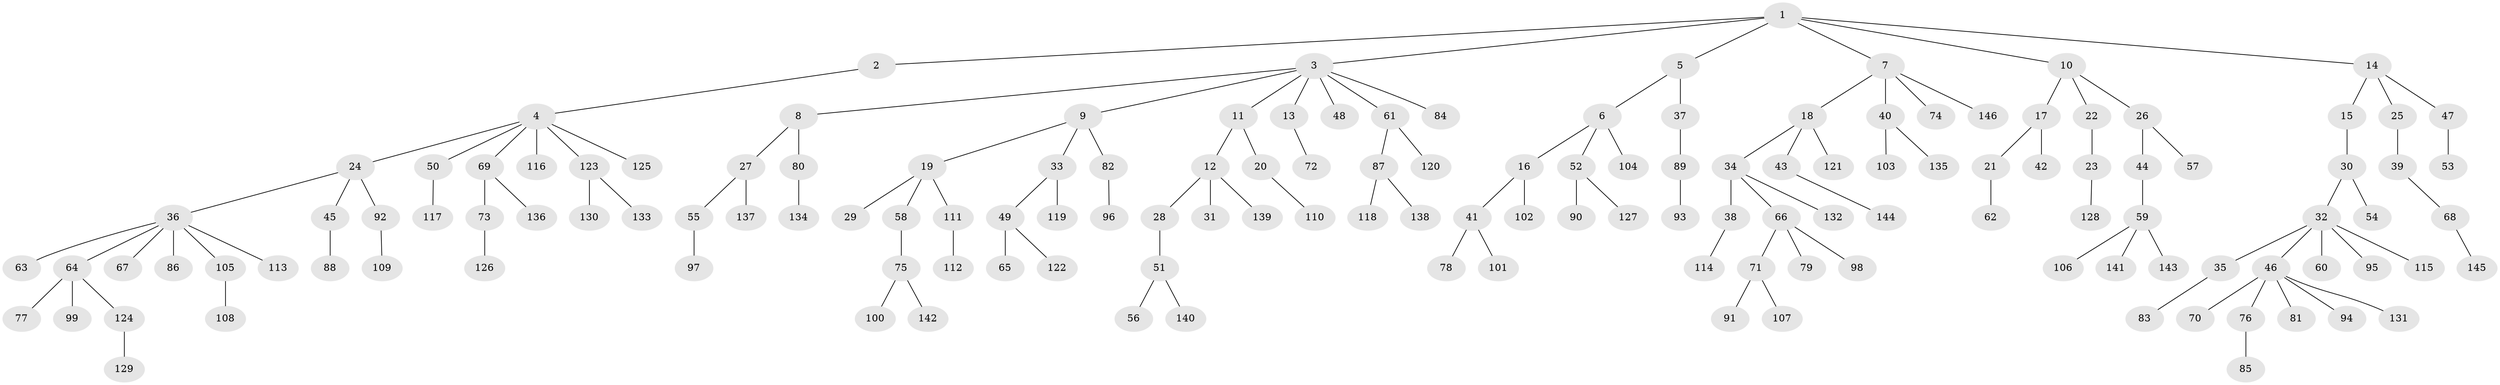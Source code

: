 // Generated by graph-tools (version 1.1) at 2025/11/02/27/25 16:11:25]
// undirected, 146 vertices, 145 edges
graph export_dot {
graph [start="1"]
  node [color=gray90,style=filled];
  1;
  2;
  3;
  4;
  5;
  6;
  7;
  8;
  9;
  10;
  11;
  12;
  13;
  14;
  15;
  16;
  17;
  18;
  19;
  20;
  21;
  22;
  23;
  24;
  25;
  26;
  27;
  28;
  29;
  30;
  31;
  32;
  33;
  34;
  35;
  36;
  37;
  38;
  39;
  40;
  41;
  42;
  43;
  44;
  45;
  46;
  47;
  48;
  49;
  50;
  51;
  52;
  53;
  54;
  55;
  56;
  57;
  58;
  59;
  60;
  61;
  62;
  63;
  64;
  65;
  66;
  67;
  68;
  69;
  70;
  71;
  72;
  73;
  74;
  75;
  76;
  77;
  78;
  79;
  80;
  81;
  82;
  83;
  84;
  85;
  86;
  87;
  88;
  89;
  90;
  91;
  92;
  93;
  94;
  95;
  96;
  97;
  98;
  99;
  100;
  101;
  102;
  103;
  104;
  105;
  106;
  107;
  108;
  109;
  110;
  111;
  112;
  113;
  114;
  115;
  116;
  117;
  118;
  119;
  120;
  121;
  122;
  123;
  124;
  125;
  126;
  127;
  128;
  129;
  130;
  131;
  132;
  133;
  134;
  135;
  136;
  137;
  138;
  139;
  140;
  141;
  142;
  143;
  144;
  145;
  146;
  1 -- 2;
  1 -- 3;
  1 -- 5;
  1 -- 7;
  1 -- 10;
  1 -- 14;
  2 -- 4;
  3 -- 8;
  3 -- 9;
  3 -- 11;
  3 -- 13;
  3 -- 48;
  3 -- 61;
  3 -- 84;
  4 -- 24;
  4 -- 50;
  4 -- 69;
  4 -- 116;
  4 -- 123;
  4 -- 125;
  5 -- 6;
  5 -- 37;
  6 -- 16;
  6 -- 52;
  6 -- 104;
  7 -- 18;
  7 -- 40;
  7 -- 74;
  7 -- 146;
  8 -- 27;
  8 -- 80;
  9 -- 19;
  9 -- 33;
  9 -- 82;
  10 -- 17;
  10 -- 22;
  10 -- 26;
  11 -- 12;
  11 -- 20;
  12 -- 28;
  12 -- 31;
  12 -- 139;
  13 -- 72;
  14 -- 15;
  14 -- 25;
  14 -- 47;
  15 -- 30;
  16 -- 41;
  16 -- 102;
  17 -- 21;
  17 -- 42;
  18 -- 34;
  18 -- 43;
  18 -- 121;
  19 -- 29;
  19 -- 58;
  19 -- 111;
  20 -- 110;
  21 -- 62;
  22 -- 23;
  23 -- 128;
  24 -- 36;
  24 -- 45;
  24 -- 92;
  25 -- 39;
  26 -- 44;
  26 -- 57;
  27 -- 55;
  27 -- 137;
  28 -- 51;
  30 -- 32;
  30 -- 54;
  32 -- 35;
  32 -- 46;
  32 -- 60;
  32 -- 95;
  32 -- 115;
  33 -- 49;
  33 -- 119;
  34 -- 38;
  34 -- 66;
  34 -- 132;
  35 -- 83;
  36 -- 63;
  36 -- 64;
  36 -- 67;
  36 -- 86;
  36 -- 105;
  36 -- 113;
  37 -- 89;
  38 -- 114;
  39 -- 68;
  40 -- 103;
  40 -- 135;
  41 -- 78;
  41 -- 101;
  43 -- 144;
  44 -- 59;
  45 -- 88;
  46 -- 70;
  46 -- 76;
  46 -- 81;
  46 -- 94;
  46 -- 131;
  47 -- 53;
  49 -- 65;
  49 -- 122;
  50 -- 117;
  51 -- 56;
  51 -- 140;
  52 -- 90;
  52 -- 127;
  55 -- 97;
  58 -- 75;
  59 -- 106;
  59 -- 141;
  59 -- 143;
  61 -- 87;
  61 -- 120;
  64 -- 77;
  64 -- 99;
  64 -- 124;
  66 -- 71;
  66 -- 79;
  66 -- 98;
  68 -- 145;
  69 -- 73;
  69 -- 136;
  71 -- 91;
  71 -- 107;
  73 -- 126;
  75 -- 100;
  75 -- 142;
  76 -- 85;
  80 -- 134;
  82 -- 96;
  87 -- 118;
  87 -- 138;
  89 -- 93;
  92 -- 109;
  105 -- 108;
  111 -- 112;
  123 -- 130;
  123 -- 133;
  124 -- 129;
}
